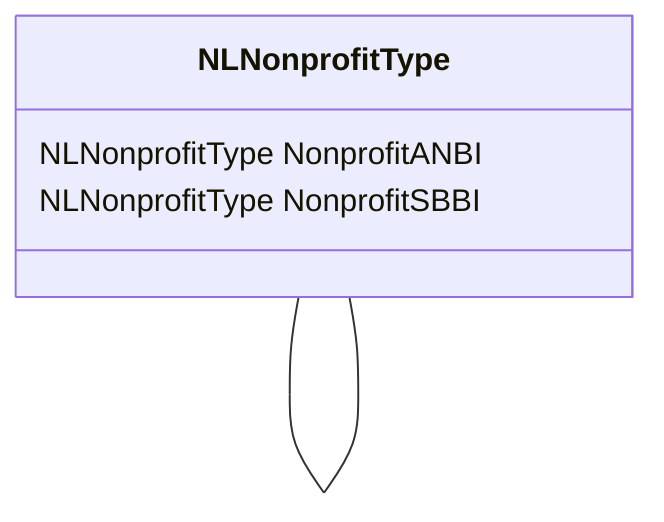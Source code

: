 classDiagram
  NLNonprofitType -- NLNonprofitType


class NLNonprofitType {

  NLNonprofitType NonprofitANBI
  NLNonprofitType NonprofitSBBI

 }